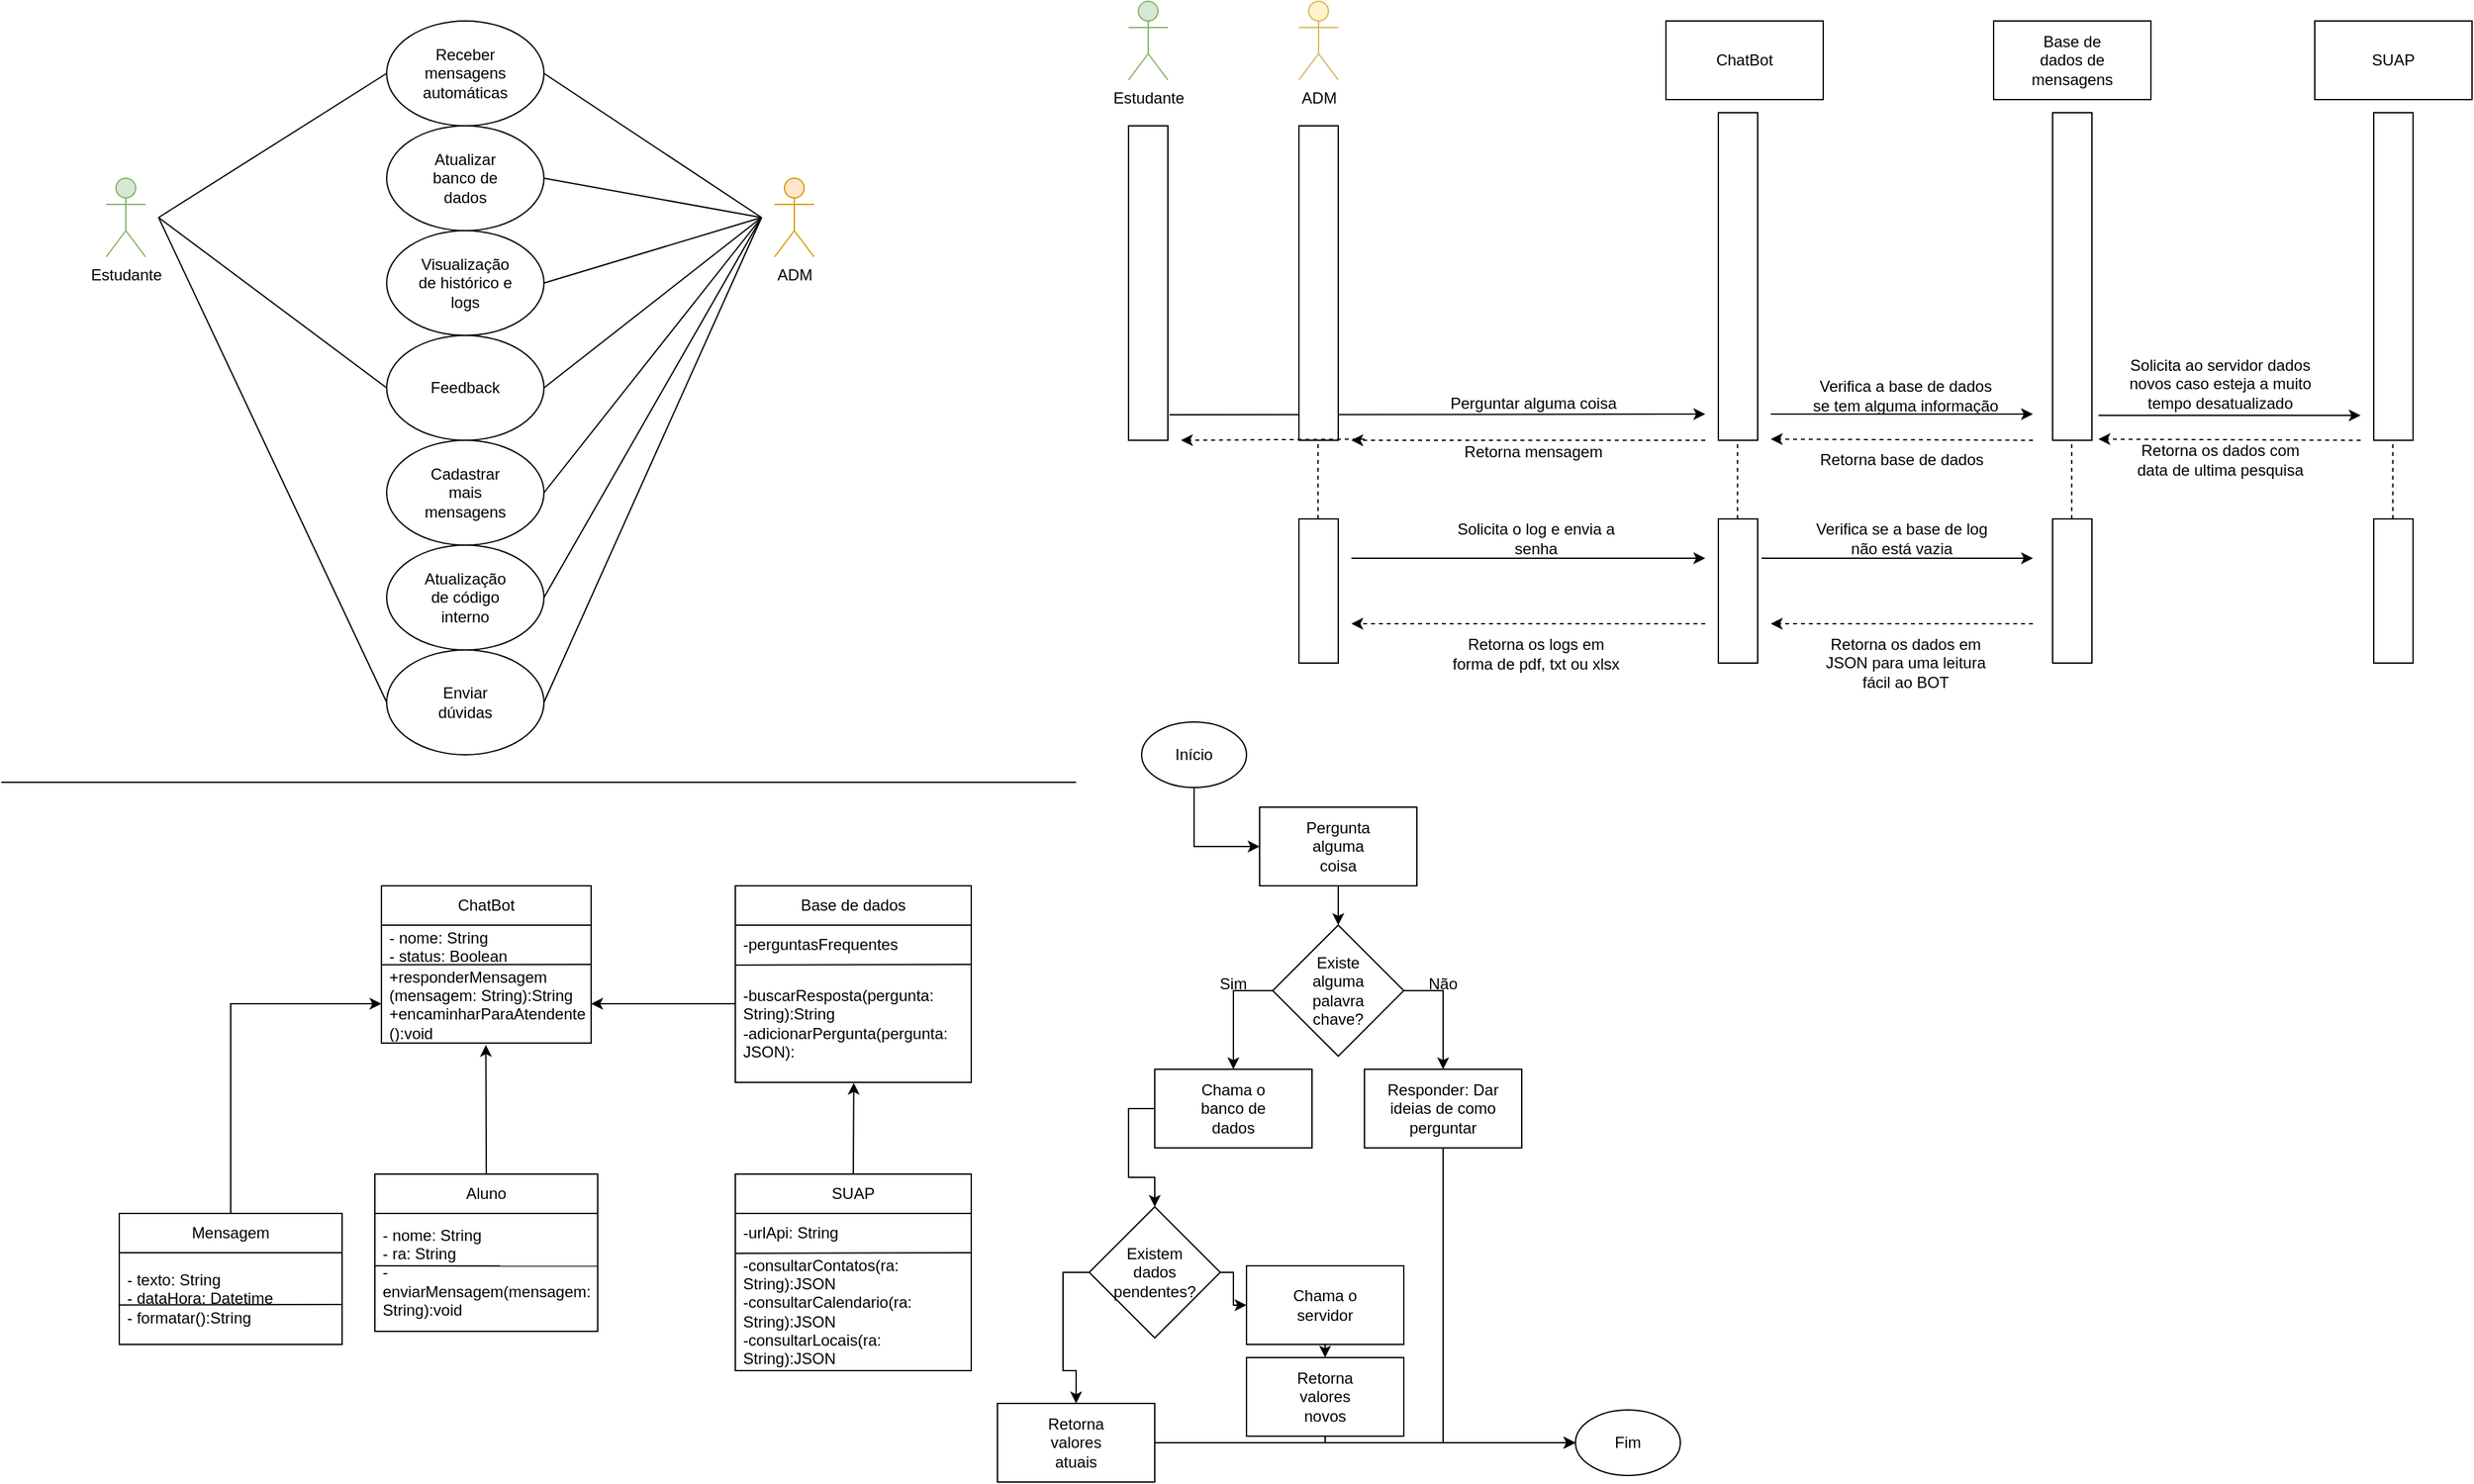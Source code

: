 <mxfile version="27.0.2">
  <diagram name="Página-1" id="9H2p1YK96EGHO1hDg4qJ">
    <mxGraphModel dx="607" dy="327" grid="1" gridSize="10" guides="1" tooltips="1" connect="1" arrows="1" fold="1" page="1" pageScale="1" pageWidth="827" pageHeight="1169" math="0" shadow="0">
      <root>
        <mxCell id="0" />
        <mxCell id="1" parent="0" />
        <mxCell id="1IMz-awUyQO1gc2ZHXrj-1" value="Estudante" style="shape=umlActor;verticalLabelPosition=bottom;verticalAlign=top;html=1;outlineConnect=0;fillColor=#d5e8d4;strokeColor=#82b366;shadow=0;" vertex="1" parent="1">
          <mxGeometry x="80" y="150" width="30" height="60" as="geometry" />
        </mxCell>
        <mxCell id="1IMz-awUyQO1gc2ZHXrj-15" value="ADM" style="shape=umlActor;verticalLabelPosition=bottom;verticalAlign=top;html=1;outlineConnect=0;fillColor=#ffe6cc;strokeColor=#d79b00;" vertex="1" parent="1">
          <mxGeometry x="590" y="150" width="30" height="60" as="geometry" />
        </mxCell>
        <mxCell id="1IMz-awUyQO1gc2ZHXrj-41" value="" style="group" vertex="1" connectable="0" parent="1">
          <mxGeometry x="294" y="110" width="120" height="80" as="geometry" />
        </mxCell>
        <mxCell id="1IMz-awUyQO1gc2ZHXrj-42" value="" style="ellipse;whiteSpace=wrap;html=1;" vertex="1" parent="1IMz-awUyQO1gc2ZHXrj-41">
          <mxGeometry width="120" height="80" as="geometry" />
        </mxCell>
        <mxCell id="1IMz-awUyQO1gc2ZHXrj-43" value="Atualizar banco de dados" style="text;html=1;align=center;verticalAlign=middle;whiteSpace=wrap;rounded=0;" vertex="1" parent="1IMz-awUyQO1gc2ZHXrj-41">
          <mxGeometry x="20" y="25" width="80" height="30" as="geometry" />
        </mxCell>
        <mxCell id="1IMz-awUyQO1gc2ZHXrj-47" value="" style="endArrow=none;html=1;rounded=0;" edge="1" parent="1">
          <mxGeometry width="50" height="50" relative="1" as="geometry">
            <mxPoint y="611" as="sourcePoint" />
            <mxPoint x="820" y="611" as="targetPoint" />
          </mxGeometry>
        </mxCell>
        <mxCell id="1IMz-awUyQO1gc2ZHXrj-48" value="ChatBot" style="swimlane;fontStyle=0;childLayout=stackLayout;horizontal=1;startSize=30;horizontalStack=0;resizeParent=1;resizeParentMax=0;resizeLast=0;collapsible=1;marginBottom=0;whiteSpace=wrap;html=1;" vertex="1" parent="1">
          <mxGeometry x="290" y="690" width="160" height="120" as="geometry" />
        </mxCell>
        <mxCell id="1IMz-awUyQO1gc2ZHXrj-49" value="- nome: String&lt;div&gt;- status: Boolean&lt;/div&gt;" style="text;strokeColor=none;fillColor=none;align=left;verticalAlign=middle;spacingLeft=4;spacingRight=4;overflow=hidden;points=[[0,0.5],[1,0.5]];portConstraint=eastwest;rotatable=0;whiteSpace=wrap;html=1;" vertex="1" parent="1IMz-awUyQO1gc2ZHXrj-48">
          <mxGeometry y="30" width="160" height="30" as="geometry" />
        </mxCell>
        <mxCell id="1IMz-awUyQO1gc2ZHXrj-51" value="+responderMensagem&lt;div&gt;(mensagem: String):String&lt;/div&gt;&lt;div&gt;+encaminharParaAtendente ():void&lt;/div&gt;" style="text;strokeColor=none;fillColor=none;align=left;verticalAlign=middle;spacingLeft=4;spacingRight=4;overflow=hidden;points=[[0,0.5],[1,0.5]];portConstraint=eastwest;rotatable=0;whiteSpace=wrap;html=1;" vertex="1" parent="1IMz-awUyQO1gc2ZHXrj-48">
          <mxGeometry y="60" width="160" height="60" as="geometry" />
        </mxCell>
        <mxCell id="1IMz-awUyQO1gc2ZHXrj-52" value="" style="endArrow=none;html=1;rounded=0;exitX=0.002;exitY=0.005;exitDx=0;exitDy=0;exitPerimeter=0;entryX=0.997;entryY=1.002;entryDx=0;entryDy=0;entryPerimeter=0;" edge="1" parent="1IMz-awUyQO1gc2ZHXrj-48" source="1IMz-awUyQO1gc2ZHXrj-51" target="1IMz-awUyQO1gc2ZHXrj-49">
          <mxGeometry width="50" height="50" relative="1" as="geometry">
            <mxPoint x="-80" y="110" as="sourcePoint" />
            <mxPoint x="-30" y="60" as="targetPoint" />
          </mxGeometry>
        </mxCell>
        <mxCell id="1IMz-awUyQO1gc2ZHXrj-53" value="Base de dados" style="swimlane;fontStyle=0;childLayout=stackLayout;horizontal=1;startSize=30;horizontalStack=0;resizeParent=1;resizeParentMax=0;resizeLast=0;collapsible=1;marginBottom=0;whiteSpace=wrap;html=1;" vertex="1" parent="1">
          <mxGeometry x="560" y="690" width="180" height="150" as="geometry" />
        </mxCell>
        <mxCell id="1IMz-awUyQO1gc2ZHXrj-54" value="-perguntasFrequentes" style="text;strokeColor=none;fillColor=none;align=left;verticalAlign=middle;spacingLeft=4;spacingRight=4;overflow=hidden;points=[[0,0.5],[1,0.5]];portConstraint=eastwest;rotatable=0;whiteSpace=wrap;html=1;" vertex="1" parent="1IMz-awUyQO1gc2ZHXrj-53">
          <mxGeometry y="30" width="180" height="30" as="geometry" />
        </mxCell>
        <mxCell id="1IMz-awUyQO1gc2ZHXrj-55" value="-buscarResposta(pergunta: String):String&lt;div&gt;-adicionarPergunta(pergunta: JSON):&lt;/div&gt;" style="text;strokeColor=none;fillColor=none;align=left;verticalAlign=middle;spacingLeft=4;spacingRight=4;overflow=hidden;points=[[0,0.5],[1,0.5]];portConstraint=eastwest;rotatable=0;whiteSpace=wrap;html=1;" vertex="1" parent="1IMz-awUyQO1gc2ZHXrj-53">
          <mxGeometry y="60" width="180" height="90" as="geometry" />
        </mxCell>
        <mxCell id="1IMz-awUyQO1gc2ZHXrj-56" value="" style="endArrow=none;html=1;rounded=0;exitX=0.002;exitY=0.005;exitDx=0;exitDy=0;exitPerimeter=0;entryX=0.997;entryY=1.002;entryDx=0;entryDy=0;entryPerimeter=0;" edge="1" parent="1IMz-awUyQO1gc2ZHXrj-53" source="1IMz-awUyQO1gc2ZHXrj-55" target="1IMz-awUyQO1gc2ZHXrj-54">
          <mxGeometry width="50" height="50" relative="1" as="geometry">
            <mxPoint x="-80" y="110" as="sourcePoint" />
            <mxPoint x="-30" y="60" as="targetPoint" />
          </mxGeometry>
        </mxCell>
        <mxCell id="1IMz-awUyQO1gc2ZHXrj-57" value="Aluno" style="swimlane;fontStyle=0;childLayout=stackLayout;horizontal=1;startSize=30;horizontalStack=0;resizeParent=1;resizeParentMax=0;resizeLast=0;collapsible=1;marginBottom=0;whiteSpace=wrap;html=1;" vertex="1" parent="1">
          <mxGeometry x="285" y="910" width="170" height="120" as="geometry" />
        </mxCell>
        <mxCell id="1IMz-awUyQO1gc2ZHXrj-60" value="" style="endArrow=none;html=1;rounded=0;entryX=1;entryY=0.446;entryDx=0;entryDy=0;entryPerimeter=0;" edge="1" parent="1IMz-awUyQO1gc2ZHXrj-57" target="1IMz-awUyQO1gc2ZHXrj-58">
          <mxGeometry width="50" height="50" relative="1" as="geometry">
            <mxPoint y="70" as="sourcePoint" />
            <mxPoint x="180" y="70" as="targetPoint" />
          </mxGeometry>
        </mxCell>
        <mxCell id="1IMz-awUyQO1gc2ZHXrj-58" value="- nome: String&lt;div&gt;- ra: String&lt;/div&gt;&lt;div&gt;-enviarMensagem(mensagem: String):void&lt;/div&gt;" style="text;strokeColor=none;fillColor=none;align=left;verticalAlign=middle;spacingLeft=4;spacingRight=4;overflow=hidden;points=[[0,0.5],[1,0.5]];portConstraint=eastwest;rotatable=0;whiteSpace=wrap;html=1;" vertex="1" parent="1IMz-awUyQO1gc2ZHXrj-57">
          <mxGeometry y="30" width="170" height="90" as="geometry" />
        </mxCell>
        <mxCell id="1IMz-awUyQO1gc2ZHXrj-62" value="" style="endArrow=classic;html=1;rounded=0;exitX=0.5;exitY=0;exitDx=0;exitDy=0;entryX=0.498;entryY=1.024;entryDx=0;entryDy=0;entryPerimeter=0;" edge="1" parent="1" source="1IMz-awUyQO1gc2ZHXrj-57" target="1IMz-awUyQO1gc2ZHXrj-51">
          <mxGeometry width="50" height="50" relative="1" as="geometry">
            <mxPoint x="320" y="900" as="sourcePoint" />
            <mxPoint x="370" y="850" as="targetPoint" />
          </mxGeometry>
        </mxCell>
        <mxCell id="1IMz-awUyQO1gc2ZHXrj-63" value="" style="endArrow=classic;html=1;rounded=0;entryX=1;entryY=0.5;entryDx=0;entryDy=0;exitX=0;exitY=0.333;exitDx=0;exitDy=0;exitPerimeter=0;" edge="1" parent="1" source="1IMz-awUyQO1gc2ZHXrj-55" target="1IMz-awUyQO1gc2ZHXrj-51">
          <mxGeometry width="50" height="50" relative="1" as="geometry">
            <mxPoint x="500" y="930" as="sourcePoint" />
            <mxPoint x="550" y="880" as="targetPoint" />
          </mxGeometry>
        </mxCell>
        <mxCell id="1IMz-awUyQO1gc2ZHXrj-64" value="SUAP" style="swimlane;fontStyle=0;childLayout=stackLayout;horizontal=1;startSize=30;horizontalStack=0;resizeParent=1;resizeParentMax=0;resizeLast=0;collapsible=1;marginBottom=0;whiteSpace=wrap;html=1;" vertex="1" parent="1">
          <mxGeometry x="560" y="910" width="180" height="150" as="geometry" />
        </mxCell>
        <mxCell id="1IMz-awUyQO1gc2ZHXrj-65" value="-urlApi: String" style="text;strokeColor=none;fillColor=none;align=left;verticalAlign=middle;spacingLeft=4;spacingRight=4;overflow=hidden;points=[[0,0.5],[1,0.5]];portConstraint=eastwest;rotatable=0;whiteSpace=wrap;html=1;" vertex="1" parent="1IMz-awUyQO1gc2ZHXrj-64">
          <mxGeometry y="30" width="180" height="30" as="geometry" />
        </mxCell>
        <mxCell id="1IMz-awUyQO1gc2ZHXrj-66" value="-consultarContatos(ra: String):JSON&lt;div&gt;-consultarCalendario(ra: String):JSON&lt;/div&gt;&lt;div&gt;-consultarLocais(ra: String):JSON&lt;/div&gt;" style="text;strokeColor=none;fillColor=none;align=left;verticalAlign=middle;spacingLeft=4;spacingRight=4;overflow=hidden;points=[[0,0.5],[1,0.5]];portConstraint=eastwest;rotatable=0;whiteSpace=wrap;html=1;" vertex="1" parent="1IMz-awUyQO1gc2ZHXrj-64">
          <mxGeometry y="60" width="180" height="90" as="geometry" />
        </mxCell>
        <mxCell id="1IMz-awUyQO1gc2ZHXrj-67" value="" style="endArrow=none;html=1;rounded=0;exitX=0.002;exitY=0.005;exitDx=0;exitDy=0;exitPerimeter=0;entryX=0.997;entryY=1.002;entryDx=0;entryDy=0;entryPerimeter=0;" edge="1" parent="1IMz-awUyQO1gc2ZHXrj-64" source="1IMz-awUyQO1gc2ZHXrj-66" target="1IMz-awUyQO1gc2ZHXrj-65">
          <mxGeometry width="50" height="50" relative="1" as="geometry">
            <mxPoint x="-80" y="110" as="sourcePoint" />
            <mxPoint x="-30" y="60" as="targetPoint" />
          </mxGeometry>
        </mxCell>
        <mxCell id="1IMz-awUyQO1gc2ZHXrj-68" value="Mensagem" style="swimlane;fontStyle=0;childLayout=stackLayout;horizontal=1;startSize=30;horizontalStack=0;resizeParent=1;resizeParentMax=0;resizeLast=0;collapsible=1;marginBottom=0;whiteSpace=wrap;html=1;" vertex="1" parent="1">
          <mxGeometry x="90" y="940" width="170" height="100" as="geometry" />
        </mxCell>
        <mxCell id="1IMz-awUyQO1gc2ZHXrj-69" value="" style="endArrow=none;html=1;rounded=0;exitX=-0.003;exitY=0.569;exitDx=0;exitDy=0;exitPerimeter=0;entryX=0.999;entryY=0.564;entryDx=0;entryDy=0;entryPerimeter=0;" edge="1" parent="1IMz-awUyQO1gc2ZHXrj-68" target="1IMz-awUyQO1gc2ZHXrj-70" source="1IMz-awUyQO1gc2ZHXrj-70">
          <mxGeometry width="50" height="50" relative="1" as="geometry">
            <mxPoint x="-10" y="70" as="sourcePoint" />
            <mxPoint x="180" y="70" as="targetPoint" />
          </mxGeometry>
        </mxCell>
        <mxCell id="1IMz-awUyQO1gc2ZHXrj-70" value="- texto: String&lt;div&gt;- dataHora: Datetime&lt;/div&gt;&lt;div&gt;- formatar():String&lt;/div&gt;" style="text;strokeColor=none;fillColor=none;align=left;verticalAlign=middle;spacingLeft=4;spacingRight=4;overflow=hidden;points=[[0,0.5],[1,0.5]];portConstraint=eastwest;rotatable=0;whiteSpace=wrap;html=1;" vertex="1" parent="1IMz-awUyQO1gc2ZHXrj-68">
          <mxGeometry y="30" width="170" height="70" as="geometry" />
        </mxCell>
        <mxCell id="1IMz-awUyQO1gc2ZHXrj-71" value="" style="endArrow=classic;html=1;rounded=0;exitX=0.5;exitY=0;exitDx=0;exitDy=0;entryX=0;entryY=0.5;entryDx=0;entryDy=0;" edge="1" parent="1" source="1IMz-awUyQO1gc2ZHXrj-68" target="1IMz-awUyQO1gc2ZHXrj-51">
          <mxGeometry width="50" height="50" relative="1" as="geometry">
            <mxPoint x="160" y="900" as="sourcePoint" />
            <mxPoint x="370" y="860" as="targetPoint" />
            <Array as="points">
              <mxPoint x="175" y="780" />
            </Array>
          </mxGeometry>
        </mxCell>
        <mxCell id="1IMz-awUyQO1gc2ZHXrj-72" value="" style="endArrow=classic;html=1;rounded=0;exitX=0.5;exitY=0;exitDx=0;exitDy=0;entryX=0.502;entryY=1.004;entryDx=0;entryDy=0;entryPerimeter=0;" edge="1" parent="1" source="1IMz-awUyQO1gc2ZHXrj-64" target="1IMz-awUyQO1gc2ZHXrj-55">
          <mxGeometry width="50" height="50" relative="1" as="geometry">
            <mxPoint x="650" y="900" as="sourcePoint" />
            <mxPoint x="700" y="850" as="targetPoint" />
          </mxGeometry>
        </mxCell>
        <mxCell id="1IMz-awUyQO1gc2ZHXrj-89" value="" style="endArrow=none;html=1;rounded=0;exitX=1;exitY=0.5;exitDx=0;exitDy=0;" edge="1" parent="1" source="1IMz-awUyQO1gc2ZHXrj-42">
          <mxGeometry width="50" height="50" relative="1" as="geometry">
            <mxPoint x="520" y="230" as="sourcePoint" />
            <mxPoint x="580" y="180" as="targetPoint" />
          </mxGeometry>
        </mxCell>
        <mxCell id="1IMz-awUyQO1gc2ZHXrj-90" value="" style="endArrow=none;html=1;rounded=0;entryX=0;entryY=0.5;entryDx=0;entryDy=0;" edge="1" parent="1" target="1IMz-awUyQO1gc2ZHXrj-92">
          <mxGeometry width="50" height="50" relative="1" as="geometry">
            <mxPoint x="120" y="180" as="sourcePoint" />
            <mxPoint x="290" y="100" as="targetPoint" />
          </mxGeometry>
        </mxCell>
        <mxCell id="1IMz-awUyQO1gc2ZHXrj-91" value="" style="group" vertex="1" connectable="0" parent="1">
          <mxGeometry x="294" y="30" width="120" height="80" as="geometry" />
        </mxCell>
        <mxCell id="1IMz-awUyQO1gc2ZHXrj-92" value="" style="ellipse;whiteSpace=wrap;html=1;" vertex="1" parent="1IMz-awUyQO1gc2ZHXrj-91">
          <mxGeometry width="120" height="80" as="geometry" />
        </mxCell>
        <mxCell id="1IMz-awUyQO1gc2ZHXrj-93" value="Receber mensagens automáticas" style="text;html=1;align=center;verticalAlign=middle;whiteSpace=wrap;rounded=0;" vertex="1" parent="1IMz-awUyQO1gc2ZHXrj-91">
          <mxGeometry x="20" y="25" width="80" height="30" as="geometry" />
        </mxCell>
        <mxCell id="1IMz-awUyQO1gc2ZHXrj-94" value="" style="endArrow=none;html=1;rounded=0;exitX=1;exitY=0.5;exitDx=0;exitDy=0;" edge="1" parent="1" source="1IMz-awUyQO1gc2ZHXrj-92">
          <mxGeometry width="50" height="50" relative="1" as="geometry">
            <mxPoint x="490" y="110" as="sourcePoint" />
            <mxPoint x="580" y="180" as="targetPoint" />
          </mxGeometry>
        </mxCell>
        <mxCell id="1IMz-awUyQO1gc2ZHXrj-95" value="" style="group" vertex="1" connectable="0" parent="1">
          <mxGeometry x="294" y="190" width="120" height="80" as="geometry" />
        </mxCell>
        <mxCell id="1IMz-awUyQO1gc2ZHXrj-96" value="" style="ellipse;whiteSpace=wrap;html=1;" vertex="1" parent="1IMz-awUyQO1gc2ZHXrj-95">
          <mxGeometry width="120" height="80" as="geometry" />
        </mxCell>
        <mxCell id="1IMz-awUyQO1gc2ZHXrj-97" value="Visualização de histórico e logs" style="text;html=1;align=center;verticalAlign=middle;whiteSpace=wrap;rounded=0;" vertex="1" parent="1IMz-awUyQO1gc2ZHXrj-95">
          <mxGeometry x="20" y="25" width="80" height="30" as="geometry" />
        </mxCell>
        <mxCell id="1IMz-awUyQO1gc2ZHXrj-98" value="" style="endArrow=none;html=1;rounded=0;exitX=1;exitY=0.5;exitDx=0;exitDy=0;" edge="1" parent="1" source="1IMz-awUyQO1gc2ZHXrj-96">
          <mxGeometry width="50" height="50" relative="1" as="geometry">
            <mxPoint x="424" y="259.57" as="sourcePoint" />
            <mxPoint x="580" y="180" as="targetPoint" />
          </mxGeometry>
        </mxCell>
        <mxCell id="1IMz-awUyQO1gc2ZHXrj-100" value="" style="group" vertex="1" connectable="0" parent="1">
          <mxGeometry x="294" y="350" width="120" height="210" as="geometry" />
        </mxCell>
        <mxCell id="1IMz-awUyQO1gc2ZHXrj-101" value="" style="ellipse;whiteSpace=wrap;html=1;" vertex="1" parent="1IMz-awUyQO1gc2ZHXrj-100">
          <mxGeometry width="120" height="80" as="geometry" />
        </mxCell>
        <mxCell id="1IMz-awUyQO1gc2ZHXrj-102" value="Cadastrar mais mensagens" style="text;html=1;align=center;verticalAlign=middle;whiteSpace=wrap;rounded=0;" vertex="1" parent="1IMz-awUyQO1gc2ZHXrj-100">
          <mxGeometry x="20" y="25" width="80" height="30" as="geometry" />
        </mxCell>
        <mxCell id="1IMz-awUyQO1gc2ZHXrj-104" value="" style="group" vertex="1" connectable="0" parent="1IMz-awUyQO1gc2ZHXrj-100">
          <mxGeometry y="80" width="120" height="80" as="geometry" />
        </mxCell>
        <mxCell id="1IMz-awUyQO1gc2ZHXrj-105" value="" style="ellipse;whiteSpace=wrap;html=1;" vertex="1" parent="1IMz-awUyQO1gc2ZHXrj-104">
          <mxGeometry width="120" height="80" as="geometry" />
        </mxCell>
        <mxCell id="1IMz-awUyQO1gc2ZHXrj-106" value="Atualização de código interno" style="text;html=1;align=center;verticalAlign=middle;whiteSpace=wrap;rounded=0;" vertex="1" parent="1IMz-awUyQO1gc2ZHXrj-104">
          <mxGeometry x="20" y="25" width="80" height="30" as="geometry" />
        </mxCell>
        <mxCell id="1IMz-awUyQO1gc2ZHXrj-103" value="" style="endArrow=none;html=1;rounded=0;exitX=1;exitY=0.5;exitDx=0;exitDy=0;" edge="1" parent="1" source="1IMz-awUyQO1gc2ZHXrj-101">
          <mxGeometry width="50" height="50" relative="1" as="geometry">
            <mxPoint x="450" y="360" as="sourcePoint" />
            <mxPoint x="580" y="180" as="targetPoint" />
          </mxGeometry>
        </mxCell>
        <mxCell id="1IMz-awUyQO1gc2ZHXrj-107" value="" style="endArrow=none;html=1;rounded=0;exitX=1;exitY=0.5;exitDx=0;exitDy=0;" edge="1" parent="1" source="1IMz-awUyQO1gc2ZHXrj-105">
          <mxGeometry width="50" height="50" relative="1" as="geometry">
            <mxPoint x="424" y="350" as="sourcePoint" />
            <mxPoint x="580" y="180" as="targetPoint" />
          </mxGeometry>
        </mxCell>
        <mxCell id="1IMz-awUyQO1gc2ZHXrj-110" value="" style="group" vertex="1" connectable="0" parent="1">
          <mxGeometry x="294" y="270" width="120" height="80" as="geometry" />
        </mxCell>
        <mxCell id="1IMz-awUyQO1gc2ZHXrj-111" value="" style="ellipse;whiteSpace=wrap;html=1;" vertex="1" parent="1IMz-awUyQO1gc2ZHXrj-110">
          <mxGeometry width="120" height="80" as="geometry" />
        </mxCell>
        <mxCell id="1IMz-awUyQO1gc2ZHXrj-112" value="Feedback" style="text;html=1;align=center;verticalAlign=middle;whiteSpace=wrap;rounded=0;" vertex="1" parent="1IMz-awUyQO1gc2ZHXrj-110">
          <mxGeometry x="20" y="25" width="80" height="30" as="geometry" />
        </mxCell>
        <mxCell id="1IMz-awUyQO1gc2ZHXrj-114" value="" style="endArrow=none;html=1;rounded=0;exitX=1;exitY=0.5;exitDx=0;exitDy=0;" edge="1" parent="1" source="1IMz-awUyQO1gc2ZHXrj-111">
          <mxGeometry width="50" height="50" relative="1" as="geometry">
            <mxPoint x="440" y="300" as="sourcePoint" />
            <mxPoint x="580" y="180" as="targetPoint" />
          </mxGeometry>
        </mxCell>
        <mxCell id="1IMz-awUyQO1gc2ZHXrj-115" value="" style="endArrow=none;html=1;rounded=0;entryX=0;entryY=0.5;entryDx=0;entryDy=0;" edge="1" parent="1" target="1IMz-awUyQO1gc2ZHXrj-111">
          <mxGeometry width="50" height="50" relative="1" as="geometry">
            <mxPoint x="120" y="180" as="sourcePoint" />
            <mxPoint x="220" y="320" as="targetPoint" />
          </mxGeometry>
        </mxCell>
        <mxCell id="1IMz-awUyQO1gc2ZHXrj-120" value="" style="ellipse;whiteSpace=wrap;html=1;" vertex="1" parent="1">
          <mxGeometry x="294" y="510" width="120" height="80" as="geometry" />
        </mxCell>
        <mxCell id="1IMz-awUyQO1gc2ZHXrj-129" value="" style="endArrow=none;html=1;rounded=0;exitX=1;exitY=0.5;exitDx=0;exitDy=0;" edge="1" parent="1" source="1IMz-awUyQO1gc2ZHXrj-120">
          <mxGeometry width="50" height="50" relative="1" as="geometry">
            <mxPoint x="470" y="520" as="sourcePoint" />
            <mxPoint x="580" y="180" as="targetPoint" />
          </mxGeometry>
        </mxCell>
        <mxCell id="1IMz-awUyQO1gc2ZHXrj-130" value="" style="endArrow=none;html=1;rounded=0;entryX=0;entryY=0.5;entryDx=0;entryDy=0;" edge="1" parent="1" target="1IMz-awUyQO1gc2ZHXrj-120">
          <mxGeometry width="50" height="50" relative="1" as="geometry">
            <mxPoint x="120" y="180" as="sourcePoint" />
            <mxPoint x="140" y="500" as="targetPoint" />
          </mxGeometry>
        </mxCell>
        <mxCell id="1IMz-awUyQO1gc2ZHXrj-131" value="Enviar dúvidas" style="text;html=1;align=center;verticalAlign=middle;whiteSpace=wrap;rounded=0;" vertex="1" parent="1">
          <mxGeometry x="324" y="535" width="60" height="30" as="geometry" />
        </mxCell>
        <mxCell id="1IMz-awUyQO1gc2ZHXrj-132" value="" style="rounded=0;whiteSpace=wrap;html=1;" vertex="1" parent="1">
          <mxGeometry x="1520" y="30" width="120" height="60" as="geometry" />
        </mxCell>
        <mxCell id="1IMz-awUyQO1gc2ZHXrj-133" value="" style="rounded=0;whiteSpace=wrap;html=1;" vertex="1" parent="1">
          <mxGeometry x="1270" y="30" width="120" height="60" as="geometry" />
        </mxCell>
        <mxCell id="1IMz-awUyQO1gc2ZHXrj-134" value="ChatBot" style="text;html=1;align=center;verticalAlign=middle;whiteSpace=wrap;rounded=0;" vertex="1" parent="1">
          <mxGeometry x="1300" y="45" width="60" height="30" as="geometry" />
        </mxCell>
        <mxCell id="1IMz-awUyQO1gc2ZHXrj-135" value="Base de dados de mensagens" style="text;html=1;align=center;verticalAlign=middle;whiteSpace=wrap;rounded=0;" vertex="1" parent="1">
          <mxGeometry x="1550" y="45" width="60" height="30" as="geometry" />
        </mxCell>
        <mxCell id="1IMz-awUyQO1gc2ZHXrj-136" value="Estudante" style="shape=umlActor;verticalLabelPosition=bottom;verticalAlign=top;html=1;outlineConnect=0;fillColor=#d5e8d4;strokeColor=#82b366;" vertex="1" parent="1">
          <mxGeometry x="860" y="15" width="30" height="60" as="geometry" />
        </mxCell>
        <mxCell id="1IMz-awUyQO1gc2ZHXrj-137" value="ADM" style="shape=umlActor;verticalLabelPosition=bottom;verticalAlign=top;html=1;outlineConnect=0;fillColor=#fff2cc;strokeColor=#d6b656;" vertex="1" parent="1">
          <mxGeometry x="990" y="15" width="30" height="60" as="geometry" />
        </mxCell>
        <mxCell id="1IMz-awUyQO1gc2ZHXrj-140" value="" style="rounded=0;whiteSpace=wrap;html=1;" vertex="1" parent="1">
          <mxGeometry x="860" y="110" width="30" height="240" as="geometry" />
        </mxCell>
        <mxCell id="1IMz-awUyQO1gc2ZHXrj-141" value="" style="endArrow=classic;html=1;rounded=0;exitX=1.042;exitY=0.919;exitDx=0;exitDy=0;exitPerimeter=0;" edge="1" parent="1" source="1IMz-awUyQO1gc2ZHXrj-140">
          <mxGeometry width="50" height="50" relative="1" as="geometry">
            <mxPoint x="980" y="200" as="sourcePoint" />
            <mxPoint x="1300" y="330" as="targetPoint" />
          </mxGeometry>
        </mxCell>
        <mxCell id="1IMz-awUyQO1gc2ZHXrj-142" value="" style="rounded=0;whiteSpace=wrap;html=1;" vertex="1" parent="1">
          <mxGeometry x="1310" y="100" width="30" height="250" as="geometry" />
        </mxCell>
        <mxCell id="1IMz-awUyQO1gc2ZHXrj-143" value="" style="rounded=0;whiteSpace=wrap;html=1;" vertex="1" parent="1">
          <mxGeometry x="990" y="110" width="30" height="240" as="geometry" />
        </mxCell>
        <mxCell id="1IMz-awUyQO1gc2ZHXrj-145" value="Perguntar alguma coisa" style="text;html=1;align=center;verticalAlign=middle;whiteSpace=wrap;rounded=0;" vertex="1" parent="1">
          <mxGeometry x="1099" y="307" width="140" height="30" as="geometry" />
        </mxCell>
        <mxCell id="1IMz-awUyQO1gc2ZHXrj-146" value="" style="rounded=0;whiteSpace=wrap;html=1;" vertex="1" parent="1">
          <mxGeometry x="1565" y="100" width="30" height="250" as="geometry" />
        </mxCell>
        <mxCell id="1IMz-awUyQO1gc2ZHXrj-147" value="" style="endArrow=classic;html=1;rounded=0;" edge="1" parent="1">
          <mxGeometry width="50" height="50" relative="1" as="geometry">
            <mxPoint x="1350" y="330" as="sourcePoint" />
            <mxPoint x="1550" y="330" as="targetPoint" />
          </mxGeometry>
        </mxCell>
        <mxCell id="1IMz-awUyQO1gc2ZHXrj-148" value="Verifica a base de dados&lt;div&gt;se tem alguma informação&lt;/div&gt;" style="text;html=1;align=center;verticalAlign=middle;whiteSpace=wrap;rounded=0;" vertex="1" parent="1">
          <mxGeometry x="1373" y="301" width="160" height="30" as="geometry" />
        </mxCell>
        <mxCell id="1IMz-awUyQO1gc2ZHXrj-150" value="" style="endArrow=classic;html=1;rounded=0;" edge="1" parent="1">
          <mxGeometry width="50" height="50" relative="1" as="geometry">
            <mxPoint x="1600" y="331" as="sourcePoint" />
            <mxPoint x="1800" y="331" as="targetPoint" />
          </mxGeometry>
        </mxCell>
        <mxCell id="1IMz-awUyQO1gc2ZHXrj-151" value="Solicita ao servidor dados novos caso esteja a muito tempo desatualizado" style="text;html=1;align=center;verticalAlign=middle;whiteSpace=wrap;rounded=0;" vertex="1" parent="1">
          <mxGeometry x="1613" y="292" width="160" height="30" as="geometry" />
        </mxCell>
        <mxCell id="1IMz-awUyQO1gc2ZHXrj-153" value="" style="rounded=0;whiteSpace=wrap;html=1;" vertex="1" parent="1">
          <mxGeometry x="1810" y="100" width="30" height="250" as="geometry" />
        </mxCell>
        <mxCell id="1IMz-awUyQO1gc2ZHXrj-154" value="" style="rounded=0;whiteSpace=wrap;html=1;" vertex="1" parent="1">
          <mxGeometry x="1765" y="30" width="120" height="60" as="geometry" />
        </mxCell>
        <mxCell id="1IMz-awUyQO1gc2ZHXrj-156" value="SUAP" style="text;html=1;align=center;verticalAlign=middle;whiteSpace=wrap;rounded=0;" vertex="1" parent="1">
          <mxGeometry x="1795" y="45" width="60" height="30" as="geometry" />
        </mxCell>
        <mxCell id="1IMz-awUyQO1gc2ZHXrj-157" value="" style="endArrow=classic;html=1;rounded=0;dashed=1;" edge="1" parent="1">
          <mxGeometry width="50" height="50" relative="1" as="geometry">
            <mxPoint x="1300" y="350" as="sourcePoint" />
            <mxPoint x="1030" y="350" as="targetPoint" />
          </mxGeometry>
        </mxCell>
        <mxCell id="1IMz-awUyQO1gc2ZHXrj-158" value="" style="endArrow=classic;html=1;rounded=0;dashed=1;" edge="1" parent="1">
          <mxGeometry width="50" height="50" relative="1" as="geometry">
            <mxPoint x="1040" y="349.09" as="sourcePoint" />
            <mxPoint x="900" y="350" as="targetPoint" />
          </mxGeometry>
        </mxCell>
        <mxCell id="1IMz-awUyQO1gc2ZHXrj-159" value="Retorna mensagem" style="text;html=1;align=center;verticalAlign=middle;whiteSpace=wrap;rounded=0;" vertex="1" parent="1">
          <mxGeometry x="1099" y="344" width="140" height="30" as="geometry" />
        </mxCell>
        <mxCell id="1IMz-awUyQO1gc2ZHXrj-160" value="Retorna base de dados" style="text;html=1;align=center;verticalAlign=middle;whiteSpace=wrap;rounded=0;" vertex="1" parent="1">
          <mxGeometry x="1380" y="350" width="140" height="30" as="geometry" />
        </mxCell>
        <mxCell id="1IMz-awUyQO1gc2ZHXrj-161" value="Retorna os dados com data de ultima pesquisa" style="text;html=1;align=center;verticalAlign=middle;whiteSpace=wrap;rounded=0;" vertex="1" parent="1">
          <mxGeometry x="1623" y="350" width="140" height="30" as="geometry" />
        </mxCell>
        <mxCell id="1IMz-awUyQO1gc2ZHXrj-162" value="" style="endArrow=classic;html=1;rounded=0;dashed=1;" edge="1" parent="1">
          <mxGeometry width="50" height="50" relative="1" as="geometry">
            <mxPoint x="1800" y="350" as="sourcePoint" />
            <mxPoint x="1600" y="349.13" as="targetPoint" />
          </mxGeometry>
        </mxCell>
        <mxCell id="1IMz-awUyQO1gc2ZHXrj-163" value="" style="endArrow=classic;html=1;rounded=0;dashed=1;" edge="1" parent="1">
          <mxGeometry width="50" height="50" relative="1" as="geometry">
            <mxPoint x="1550" y="350" as="sourcePoint" />
            <mxPoint x="1350" y="349.13" as="targetPoint" />
          </mxGeometry>
        </mxCell>
        <mxCell id="1IMz-awUyQO1gc2ZHXrj-165" value="" style="rounded=0;whiteSpace=wrap;html=1;" vertex="1" parent="1">
          <mxGeometry x="990" y="410" width="30" height="110" as="geometry" />
        </mxCell>
        <mxCell id="1IMz-awUyQO1gc2ZHXrj-166" value="" style="rounded=0;whiteSpace=wrap;html=1;" vertex="1" parent="1">
          <mxGeometry x="1310" y="410" width="30" height="110" as="geometry" />
        </mxCell>
        <mxCell id="1IMz-awUyQO1gc2ZHXrj-167" value="" style="rounded=0;whiteSpace=wrap;html=1;" vertex="1" parent="1">
          <mxGeometry x="1565" y="410" width="30" height="110" as="geometry" />
        </mxCell>
        <mxCell id="1IMz-awUyQO1gc2ZHXrj-168" value="" style="rounded=0;whiteSpace=wrap;html=1;" vertex="1" parent="1">
          <mxGeometry x="1810" y="410" width="30" height="110" as="geometry" />
        </mxCell>
        <mxCell id="1IMz-awUyQO1gc2ZHXrj-171" value="" style="endArrow=none;dashed=1;html=1;rounded=0;exitX=0.5;exitY=0;exitDx=0;exitDy=0;entryX=0.5;entryY=1;entryDx=0;entryDy=0;" edge="1" parent="1">
          <mxGeometry width="50" height="50" relative="1" as="geometry">
            <mxPoint x="1004.6" y="410" as="sourcePoint" />
            <mxPoint x="1004.6" y="350" as="targetPoint" />
          </mxGeometry>
        </mxCell>
        <mxCell id="1IMz-awUyQO1gc2ZHXrj-172" value="" style="endArrow=none;dashed=1;html=1;rounded=0;exitX=0.5;exitY=0;exitDx=0;exitDy=0;entryX=0.5;entryY=1;entryDx=0;entryDy=0;" edge="1" parent="1">
          <mxGeometry width="50" height="50" relative="1" as="geometry">
            <mxPoint x="1324.6" y="410" as="sourcePoint" />
            <mxPoint x="1324.6" y="350" as="targetPoint" />
          </mxGeometry>
        </mxCell>
        <mxCell id="1IMz-awUyQO1gc2ZHXrj-173" value="" style="endArrow=none;dashed=1;html=1;rounded=0;exitX=0.5;exitY=0;exitDx=0;exitDy=0;entryX=0.5;entryY=1;entryDx=0;entryDy=0;" edge="1" parent="1">
          <mxGeometry width="50" height="50" relative="1" as="geometry">
            <mxPoint x="1579.6" y="410" as="sourcePoint" />
            <mxPoint x="1579.6" y="350" as="targetPoint" />
          </mxGeometry>
        </mxCell>
        <mxCell id="1IMz-awUyQO1gc2ZHXrj-174" value="" style="endArrow=none;dashed=1;html=1;rounded=0;exitX=0.5;exitY=0;exitDx=0;exitDy=0;entryX=0.5;entryY=1;entryDx=0;entryDy=0;" edge="1" parent="1">
          <mxGeometry width="50" height="50" relative="1" as="geometry">
            <mxPoint x="1824.6" y="410" as="sourcePoint" />
            <mxPoint x="1824.6" y="350" as="targetPoint" />
          </mxGeometry>
        </mxCell>
        <mxCell id="1IMz-awUyQO1gc2ZHXrj-175" value="" style="endArrow=classic;html=1;rounded=0;" edge="1" parent="1">
          <mxGeometry width="50" height="50" relative="1" as="geometry">
            <mxPoint x="1030" y="440" as="sourcePoint" />
            <mxPoint x="1300" y="440" as="targetPoint" />
          </mxGeometry>
        </mxCell>
        <mxCell id="1IMz-awUyQO1gc2ZHXrj-176" value="Solicita o log e envia a senha" style="text;html=1;align=center;verticalAlign=middle;whiteSpace=wrap;rounded=0;" vertex="1" parent="1">
          <mxGeometry x="1101" y="410" width="140" height="30" as="geometry" />
        </mxCell>
        <mxCell id="1IMz-awUyQO1gc2ZHXrj-177" value="" style="endArrow=classic;html=1;rounded=0;dashed=1;" edge="1" parent="1">
          <mxGeometry width="50" height="50" relative="1" as="geometry">
            <mxPoint x="1300" y="490" as="sourcePoint" />
            <mxPoint x="1030" y="490" as="targetPoint" />
          </mxGeometry>
        </mxCell>
        <mxCell id="1IMz-awUyQO1gc2ZHXrj-178" value="Retorna os logs em forma de pdf, txt ou xlsx" style="text;html=1;align=center;verticalAlign=middle;whiteSpace=wrap;rounded=0;" vertex="1" parent="1">
          <mxGeometry x="1101" y="498" width="140" height="30" as="geometry" />
        </mxCell>
        <mxCell id="1IMz-awUyQO1gc2ZHXrj-179" value="" style="endArrow=classic;html=1;rounded=0;" edge="1" parent="1">
          <mxGeometry width="50" height="50" relative="1" as="geometry">
            <mxPoint x="1343" y="440" as="sourcePoint" />
            <mxPoint x="1550" y="440" as="targetPoint" />
          </mxGeometry>
        </mxCell>
        <mxCell id="1IMz-awUyQO1gc2ZHXrj-180" value="Verifica se a base de log não está vazia" style="text;html=1;align=center;verticalAlign=middle;whiteSpace=wrap;rounded=0;" vertex="1" parent="1">
          <mxGeometry x="1380" y="410" width="140" height="30" as="geometry" />
        </mxCell>
        <mxCell id="1IMz-awUyQO1gc2ZHXrj-181" value="" style="endArrow=classic;html=1;rounded=0;dashed=1;" edge="1" parent="1">
          <mxGeometry width="50" height="50" relative="1" as="geometry">
            <mxPoint x="1550" y="490" as="sourcePoint" />
            <mxPoint x="1350" y="490" as="targetPoint" />
          </mxGeometry>
        </mxCell>
        <mxCell id="1IMz-awUyQO1gc2ZHXrj-182" value="Retorna os dados em JSON para uma leitura fácil ao BOT" style="text;html=1;align=center;verticalAlign=middle;whiteSpace=wrap;rounded=0;" vertex="1" parent="1">
          <mxGeometry x="1383" y="505" width="140" height="30" as="geometry" />
        </mxCell>
        <mxCell id="1IMz-awUyQO1gc2ZHXrj-184" value="" style="endArrow=classic;html=1;rounded=0;exitX=0.5;exitY=1;exitDx=0;exitDy=0;entryX=0;entryY=0.5;entryDx=0;entryDy=0;" edge="1" parent="1" source="1IMz-awUyQO1gc2ZHXrj-183" target="1IMz-awUyQO1gc2ZHXrj-185">
          <mxGeometry width="50" height="50" relative="1" as="geometry">
            <mxPoint x="870" y="710" as="sourcePoint" />
            <mxPoint x="910" y="670" as="targetPoint" />
            <Array as="points">
              <mxPoint x="910" y="660" />
            </Array>
          </mxGeometry>
        </mxCell>
        <mxCell id="1IMz-awUyQO1gc2ZHXrj-188" value="" style="group" vertex="1" connectable="0" parent="1">
          <mxGeometry x="960" y="630" width="120" height="60" as="geometry" />
        </mxCell>
        <mxCell id="1IMz-awUyQO1gc2ZHXrj-185" value="" style="rounded=0;whiteSpace=wrap;html=1;" vertex="1" parent="1IMz-awUyQO1gc2ZHXrj-188">
          <mxGeometry width="120" height="60" as="geometry" />
        </mxCell>
        <mxCell id="1IMz-awUyQO1gc2ZHXrj-187" value="Pergunta alguma coisa" style="text;html=1;align=center;verticalAlign=middle;whiteSpace=wrap;rounded=0;" vertex="1" parent="1IMz-awUyQO1gc2ZHXrj-188">
          <mxGeometry x="30" y="15" width="60" height="30" as="geometry" />
        </mxCell>
        <mxCell id="1IMz-awUyQO1gc2ZHXrj-200" style="edgeStyle=orthogonalEdgeStyle;rounded=0;orthogonalLoop=1;jettySize=auto;html=1;exitX=1;exitY=0.5;exitDx=0;exitDy=0;entryX=0.5;entryY=0;entryDx=0;entryDy=0;" edge="1" parent="1" source="1IMz-awUyQO1gc2ZHXrj-193" target="1IMz-awUyQO1gc2ZHXrj-197">
          <mxGeometry relative="1" as="geometry" />
        </mxCell>
        <mxCell id="1IMz-awUyQO1gc2ZHXrj-202" style="edgeStyle=orthogonalEdgeStyle;rounded=0;orthogonalLoop=1;jettySize=auto;html=1;exitX=0;exitY=0.5;exitDx=0;exitDy=0;entryX=0.5;entryY=0;entryDx=0;entryDy=0;" edge="1" parent="1" source="1IMz-awUyQO1gc2ZHXrj-193" target="1IMz-awUyQO1gc2ZHXrj-196">
          <mxGeometry relative="1" as="geometry" />
        </mxCell>
        <mxCell id="1IMz-awUyQO1gc2ZHXrj-195" value="" style="endArrow=classic;html=1;rounded=0;exitX=0.5;exitY=1;exitDx=0;exitDy=0;entryX=0.5;entryY=0;entryDx=0;entryDy=0;" edge="1" parent="1" source="1IMz-awUyQO1gc2ZHXrj-185" target="1IMz-awUyQO1gc2ZHXrj-193">
          <mxGeometry width="50" height="50" relative="1" as="geometry">
            <mxPoint x="930" y="880" as="sourcePoint" />
            <mxPoint x="980" y="830" as="targetPoint" />
          </mxGeometry>
        </mxCell>
        <mxCell id="1IMz-awUyQO1gc2ZHXrj-197" value="" style="rounded=0;whiteSpace=wrap;html=1;" vertex="1" parent="1">
          <mxGeometry x="1040" y="830" width="120" height="60" as="geometry" />
        </mxCell>
        <mxCell id="1IMz-awUyQO1gc2ZHXrj-198" value="Responder: Dar ideias de como perguntar" style="text;html=1;align=center;verticalAlign=middle;whiteSpace=wrap;rounded=0;" vertex="1" parent="1">
          <mxGeometry x="1040" y="845" width="120" height="30" as="geometry" />
        </mxCell>
        <mxCell id="1IMz-awUyQO1gc2ZHXrj-201" value="Não" style="text;html=1;align=center;verticalAlign=middle;whiteSpace=wrap;rounded=0;" vertex="1" parent="1">
          <mxGeometry x="1070" y="750" width="60" height="30" as="geometry" />
        </mxCell>
        <mxCell id="1IMz-awUyQO1gc2ZHXrj-203" value="Sim" style="text;html=1;align=center;verticalAlign=middle;whiteSpace=wrap;rounded=0;" vertex="1" parent="1">
          <mxGeometry x="910" y="750" width="60" height="30" as="geometry" />
        </mxCell>
        <mxCell id="1IMz-awUyQO1gc2ZHXrj-205" value="" style="endArrow=classic;html=1;rounded=0;exitX=0.5;exitY=1;exitDx=0;exitDy=0;entryX=0;entryY=0.5;entryDx=0;entryDy=0;" edge="1" parent="1" source="1IMz-awUyQO1gc2ZHXrj-197" target="1IMz-awUyQO1gc2ZHXrj-208">
          <mxGeometry width="50" height="50" relative="1" as="geometry">
            <mxPoint x="1010" y="1100" as="sourcePoint" />
            <mxPoint x="1200" y="1120" as="targetPoint" />
            <Array as="points">
              <mxPoint x="1100" y="1115" />
            </Array>
          </mxGeometry>
        </mxCell>
        <mxCell id="1IMz-awUyQO1gc2ZHXrj-206" value="" style="group" vertex="1" connectable="0" parent="1">
          <mxGeometry x="870" y="565" width="80" height="50" as="geometry" />
        </mxCell>
        <mxCell id="1IMz-awUyQO1gc2ZHXrj-183" value="" style="ellipse;whiteSpace=wrap;html=1;" vertex="1" parent="1IMz-awUyQO1gc2ZHXrj-206">
          <mxGeometry width="80" height="50" as="geometry" />
        </mxCell>
        <mxCell id="1IMz-awUyQO1gc2ZHXrj-186" value="Início" style="text;html=1;align=center;verticalAlign=middle;whiteSpace=wrap;rounded=0;" vertex="1" parent="1IMz-awUyQO1gc2ZHXrj-206">
          <mxGeometry x="10" y="10" width="60" height="30" as="geometry" />
        </mxCell>
        <mxCell id="1IMz-awUyQO1gc2ZHXrj-207" value="" style="group" vertex="1" connectable="0" parent="1">
          <mxGeometry x="1201" y="1090" width="80" height="50" as="geometry" />
        </mxCell>
        <mxCell id="1IMz-awUyQO1gc2ZHXrj-208" value="" style="ellipse;whiteSpace=wrap;html=1;" vertex="1" parent="1IMz-awUyQO1gc2ZHXrj-207">
          <mxGeometry width="80" height="50" as="geometry" />
        </mxCell>
        <mxCell id="1IMz-awUyQO1gc2ZHXrj-209" value="Fim" style="text;html=1;align=center;verticalAlign=middle;whiteSpace=wrap;rounded=0;" vertex="1" parent="1IMz-awUyQO1gc2ZHXrj-207">
          <mxGeometry x="10" y="10" width="60" height="30" as="geometry" />
        </mxCell>
        <mxCell id="1IMz-awUyQO1gc2ZHXrj-210" value="" style="group" vertex="1" connectable="0" parent="1">
          <mxGeometry x="880" y="830" width="120" height="60" as="geometry" />
        </mxCell>
        <mxCell id="1IMz-awUyQO1gc2ZHXrj-196" value="" style="rounded=0;whiteSpace=wrap;html=1;" vertex="1" parent="1IMz-awUyQO1gc2ZHXrj-210">
          <mxGeometry width="120" height="60" as="geometry" />
        </mxCell>
        <mxCell id="1IMz-awUyQO1gc2ZHXrj-204" value="Chama o banco de dados" style="text;html=1;align=center;verticalAlign=middle;whiteSpace=wrap;rounded=0;" vertex="1" parent="1IMz-awUyQO1gc2ZHXrj-210">
          <mxGeometry x="30" y="15" width="60" height="30" as="geometry" />
        </mxCell>
        <mxCell id="1IMz-awUyQO1gc2ZHXrj-211" value="" style="group" vertex="1" connectable="0" parent="1">
          <mxGeometry x="950" y="980" width="120" height="60" as="geometry" />
        </mxCell>
        <mxCell id="1IMz-awUyQO1gc2ZHXrj-212" value="" style="rounded=0;whiteSpace=wrap;html=1;" vertex="1" parent="1IMz-awUyQO1gc2ZHXrj-211">
          <mxGeometry width="120" height="60" as="geometry" />
        </mxCell>
        <mxCell id="1IMz-awUyQO1gc2ZHXrj-213" value="Chama o servidor" style="text;html=1;align=center;verticalAlign=middle;whiteSpace=wrap;rounded=0;" vertex="1" parent="1IMz-awUyQO1gc2ZHXrj-211">
          <mxGeometry x="30" y="15" width="60" height="30" as="geometry" />
        </mxCell>
        <mxCell id="1IMz-awUyQO1gc2ZHXrj-214" value="" style="group" vertex="1" connectable="0" parent="1">
          <mxGeometry x="970" y="720" width="100" height="100" as="geometry" />
        </mxCell>
        <mxCell id="1IMz-awUyQO1gc2ZHXrj-193" value="" style="rhombus;whiteSpace=wrap;html=1;" vertex="1" parent="1IMz-awUyQO1gc2ZHXrj-214">
          <mxGeometry width="100" height="100" as="geometry" />
        </mxCell>
        <mxCell id="1IMz-awUyQO1gc2ZHXrj-194" value="Existe alguma palavra chave?" style="text;html=1;align=center;verticalAlign=middle;whiteSpace=wrap;rounded=0;" vertex="1" parent="1IMz-awUyQO1gc2ZHXrj-214">
          <mxGeometry x="20" y="35" width="60" height="30" as="geometry" />
        </mxCell>
        <mxCell id="1IMz-awUyQO1gc2ZHXrj-215" value="" style="group" vertex="1" connectable="0" parent="1">
          <mxGeometry x="830" y="935" width="100" height="100" as="geometry" />
        </mxCell>
        <mxCell id="1IMz-awUyQO1gc2ZHXrj-216" value="" style="rhombus;whiteSpace=wrap;html=1;" vertex="1" parent="1IMz-awUyQO1gc2ZHXrj-215">
          <mxGeometry width="100" height="100" as="geometry" />
        </mxCell>
        <mxCell id="1IMz-awUyQO1gc2ZHXrj-217" value="Existem dados pendentes?" style="text;html=1;align=center;verticalAlign=middle;whiteSpace=wrap;rounded=0;" vertex="1" parent="1IMz-awUyQO1gc2ZHXrj-215">
          <mxGeometry x="20" y="35" width="60" height="30" as="geometry" />
        </mxCell>
        <mxCell id="1IMz-awUyQO1gc2ZHXrj-219" style="edgeStyle=orthogonalEdgeStyle;rounded=0;orthogonalLoop=1;jettySize=auto;html=1;exitX=0;exitY=0.5;exitDx=0;exitDy=0;entryX=0.5;entryY=0;entryDx=0;entryDy=0;" edge="1" parent="1" source="1IMz-awUyQO1gc2ZHXrj-196" target="1IMz-awUyQO1gc2ZHXrj-216">
          <mxGeometry relative="1" as="geometry" />
        </mxCell>
        <mxCell id="1IMz-awUyQO1gc2ZHXrj-220" value="" style="group" vertex="1" connectable="0" parent="1">
          <mxGeometry x="950" y="1050" width="120" height="60" as="geometry" />
        </mxCell>
        <mxCell id="1IMz-awUyQO1gc2ZHXrj-221" value="" style="rounded=0;whiteSpace=wrap;html=1;" vertex="1" parent="1IMz-awUyQO1gc2ZHXrj-220">
          <mxGeometry width="120" height="60" as="geometry" />
        </mxCell>
        <mxCell id="1IMz-awUyQO1gc2ZHXrj-222" value="Retorna valores novos" style="text;html=1;align=center;verticalAlign=middle;whiteSpace=wrap;rounded=0;" vertex="1" parent="1IMz-awUyQO1gc2ZHXrj-220">
          <mxGeometry x="30" y="15" width="60" height="30" as="geometry" />
        </mxCell>
        <mxCell id="1IMz-awUyQO1gc2ZHXrj-223" value="" style="group" vertex="1" connectable="0" parent="1">
          <mxGeometry x="760" y="1085" width="120" height="60" as="geometry" />
        </mxCell>
        <mxCell id="1IMz-awUyQO1gc2ZHXrj-224" value="" style="rounded=0;whiteSpace=wrap;html=1;" vertex="1" parent="1IMz-awUyQO1gc2ZHXrj-223">
          <mxGeometry width="120" height="60" as="geometry" />
        </mxCell>
        <mxCell id="1IMz-awUyQO1gc2ZHXrj-225" value="Retorna valores atuais" style="text;html=1;align=center;verticalAlign=middle;whiteSpace=wrap;rounded=0;" vertex="1" parent="1IMz-awUyQO1gc2ZHXrj-223">
          <mxGeometry x="30" y="15" width="60" height="30" as="geometry" />
        </mxCell>
        <mxCell id="1IMz-awUyQO1gc2ZHXrj-226" style="edgeStyle=orthogonalEdgeStyle;rounded=0;orthogonalLoop=1;jettySize=auto;html=1;exitX=0.5;exitY=1;exitDx=0;exitDy=0;entryX=0;entryY=0.5;entryDx=0;entryDy=0;" edge="1" parent="1" source="1IMz-awUyQO1gc2ZHXrj-221" target="1IMz-awUyQO1gc2ZHXrj-208">
          <mxGeometry relative="1" as="geometry">
            <Array as="points">
              <mxPoint x="1010" y="1115" />
            </Array>
          </mxGeometry>
        </mxCell>
        <mxCell id="1IMz-awUyQO1gc2ZHXrj-227" style="edgeStyle=orthogonalEdgeStyle;rounded=0;orthogonalLoop=1;jettySize=auto;html=1;exitX=1;exitY=0.5;exitDx=0;exitDy=0;entryX=0;entryY=0.5;entryDx=0;entryDy=0;" edge="1" parent="1" source="1IMz-awUyQO1gc2ZHXrj-224" target="1IMz-awUyQO1gc2ZHXrj-208">
          <mxGeometry relative="1" as="geometry" />
        </mxCell>
        <mxCell id="1IMz-awUyQO1gc2ZHXrj-228" style="edgeStyle=orthogonalEdgeStyle;rounded=0;orthogonalLoop=1;jettySize=auto;html=1;exitX=0;exitY=0.5;exitDx=0;exitDy=0;entryX=0.5;entryY=0;entryDx=0;entryDy=0;" edge="1" parent="1" source="1IMz-awUyQO1gc2ZHXrj-216" target="1IMz-awUyQO1gc2ZHXrj-224">
          <mxGeometry relative="1" as="geometry" />
        </mxCell>
        <mxCell id="1IMz-awUyQO1gc2ZHXrj-229" style="edgeStyle=orthogonalEdgeStyle;rounded=0;orthogonalLoop=1;jettySize=auto;html=1;exitX=1;exitY=0.5;exitDx=0;exitDy=0;entryX=0;entryY=0.5;entryDx=0;entryDy=0;" edge="1" parent="1" source="1IMz-awUyQO1gc2ZHXrj-216" target="1IMz-awUyQO1gc2ZHXrj-212">
          <mxGeometry relative="1" as="geometry">
            <mxPoint x="940.0" y="1010" as="targetPoint" />
            <Array as="points">
              <mxPoint x="940" y="985" />
              <mxPoint x="940" y="1010" />
            </Array>
          </mxGeometry>
        </mxCell>
        <mxCell id="1IMz-awUyQO1gc2ZHXrj-230" style="edgeStyle=orthogonalEdgeStyle;rounded=0;orthogonalLoop=1;jettySize=auto;html=1;exitX=0.5;exitY=1;exitDx=0;exitDy=0;entryX=0.5;entryY=0;entryDx=0;entryDy=0;" edge="1" parent="1" source="1IMz-awUyQO1gc2ZHXrj-212" target="1IMz-awUyQO1gc2ZHXrj-221">
          <mxGeometry relative="1" as="geometry" />
        </mxCell>
      </root>
    </mxGraphModel>
  </diagram>
</mxfile>
